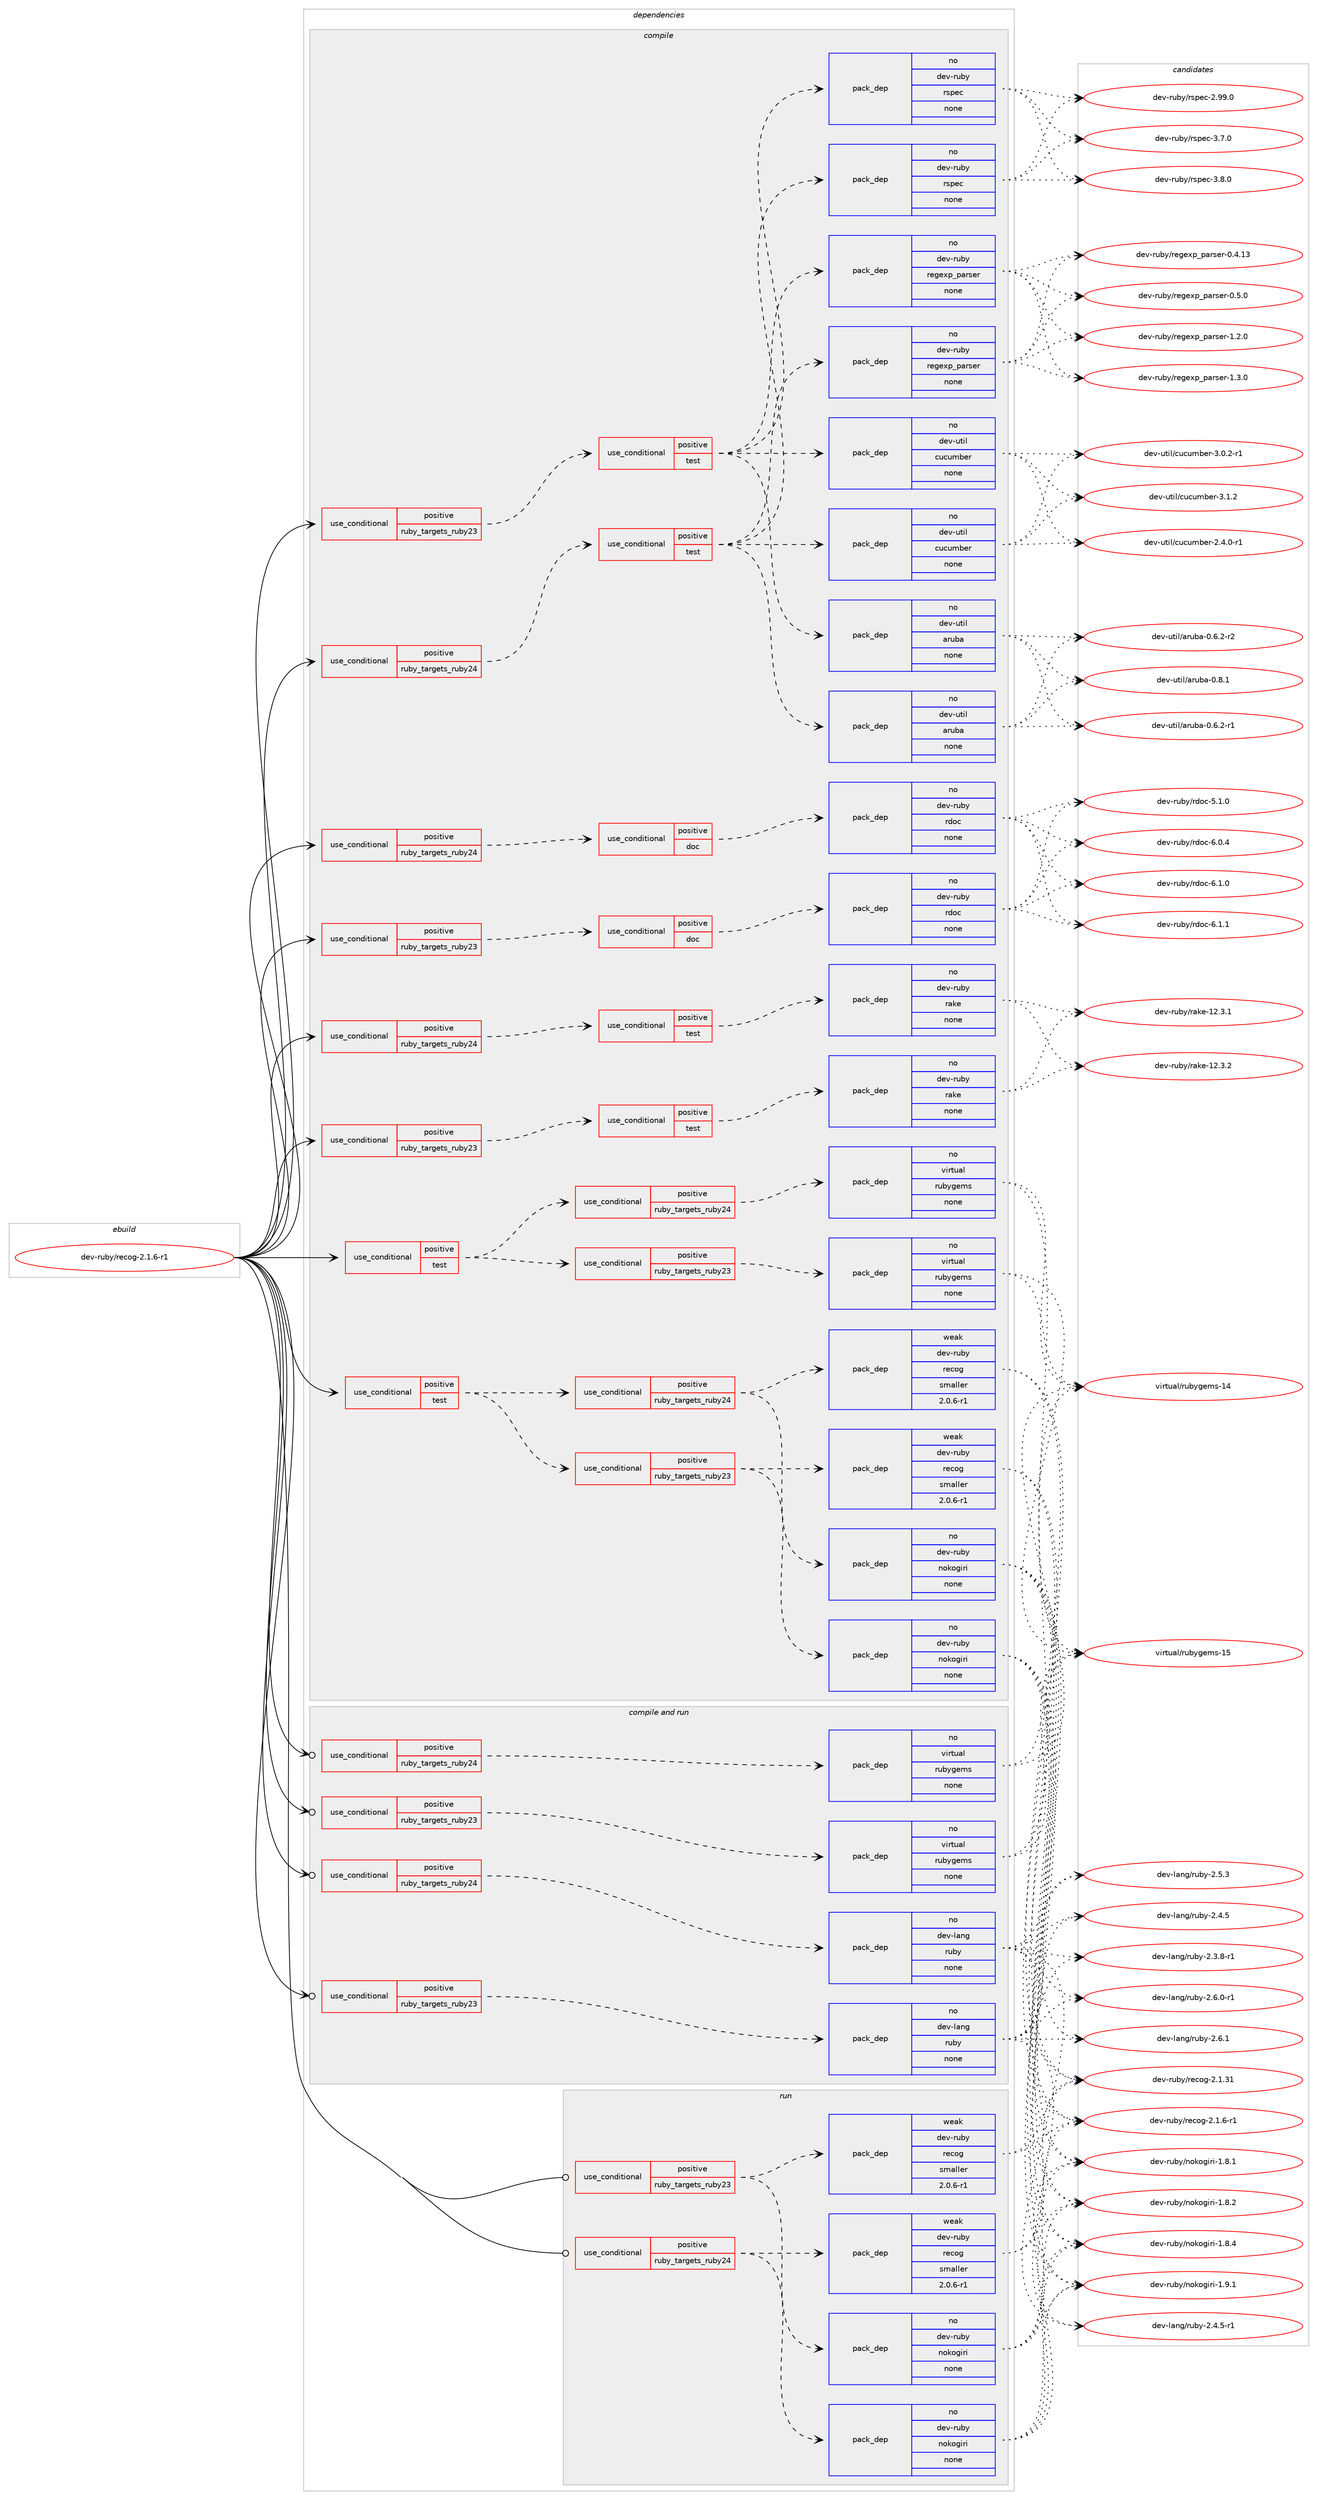 digraph prolog {

# *************
# Graph options
# *************

newrank=true;
concentrate=true;
compound=true;
graph [rankdir=LR,fontname=Helvetica,fontsize=10,ranksep=1.5];#, ranksep=2.5, nodesep=0.2];
edge  [arrowhead=vee];
node  [fontname=Helvetica,fontsize=10];

# **********
# The ebuild
# **********

subgraph cluster_leftcol {
color=gray;
rank=same;
label=<<i>ebuild</i>>;
id [label="dev-ruby/recog-2.1.6-r1", color=red, width=4, href="../dev-ruby/recog-2.1.6-r1.svg"];
}

# ****************
# The dependencies
# ****************

subgraph cluster_midcol {
color=gray;
label=<<i>dependencies</i>>;
subgraph cluster_compile {
fillcolor="#eeeeee";
style=filled;
label=<<i>compile</i>>;
subgraph cond412279 {
dependency1517162 [label=<<TABLE BORDER="0" CELLBORDER="1" CELLSPACING="0" CELLPADDING="4"><TR><TD ROWSPAN="3" CELLPADDING="10">use_conditional</TD></TR><TR><TD>positive</TD></TR><TR><TD>ruby_targets_ruby23</TD></TR></TABLE>>, shape=none, color=red];
subgraph cond412280 {
dependency1517163 [label=<<TABLE BORDER="0" CELLBORDER="1" CELLSPACING="0" CELLPADDING="4"><TR><TD ROWSPAN="3" CELLPADDING="10">use_conditional</TD></TR><TR><TD>positive</TD></TR><TR><TD>doc</TD></TR></TABLE>>, shape=none, color=red];
subgraph pack1081377 {
dependency1517164 [label=<<TABLE BORDER="0" CELLBORDER="1" CELLSPACING="0" CELLPADDING="4" WIDTH="220"><TR><TD ROWSPAN="6" CELLPADDING="30">pack_dep</TD></TR><TR><TD WIDTH="110">no</TD></TR><TR><TD>dev-ruby</TD></TR><TR><TD>rdoc</TD></TR><TR><TD>none</TD></TR><TR><TD></TD></TR></TABLE>>, shape=none, color=blue];
}
dependency1517163:e -> dependency1517164:w [weight=20,style="dashed",arrowhead="vee"];
}
dependency1517162:e -> dependency1517163:w [weight=20,style="dashed",arrowhead="vee"];
}
id:e -> dependency1517162:w [weight=20,style="solid",arrowhead="vee"];
subgraph cond412281 {
dependency1517165 [label=<<TABLE BORDER="0" CELLBORDER="1" CELLSPACING="0" CELLPADDING="4"><TR><TD ROWSPAN="3" CELLPADDING="10">use_conditional</TD></TR><TR><TD>positive</TD></TR><TR><TD>ruby_targets_ruby23</TD></TR></TABLE>>, shape=none, color=red];
subgraph cond412282 {
dependency1517166 [label=<<TABLE BORDER="0" CELLBORDER="1" CELLSPACING="0" CELLPADDING="4"><TR><TD ROWSPAN="3" CELLPADDING="10">use_conditional</TD></TR><TR><TD>positive</TD></TR><TR><TD>test</TD></TR></TABLE>>, shape=none, color=red];
subgraph pack1081378 {
dependency1517167 [label=<<TABLE BORDER="0" CELLBORDER="1" CELLSPACING="0" CELLPADDING="4" WIDTH="220"><TR><TD ROWSPAN="6" CELLPADDING="30">pack_dep</TD></TR><TR><TD WIDTH="110">no</TD></TR><TR><TD>dev-ruby</TD></TR><TR><TD>rake</TD></TR><TR><TD>none</TD></TR><TR><TD></TD></TR></TABLE>>, shape=none, color=blue];
}
dependency1517166:e -> dependency1517167:w [weight=20,style="dashed",arrowhead="vee"];
}
dependency1517165:e -> dependency1517166:w [weight=20,style="dashed",arrowhead="vee"];
}
id:e -> dependency1517165:w [weight=20,style="solid",arrowhead="vee"];
subgraph cond412283 {
dependency1517168 [label=<<TABLE BORDER="0" CELLBORDER="1" CELLSPACING="0" CELLPADDING="4"><TR><TD ROWSPAN="3" CELLPADDING="10">use_conditional</TD></TR><TR><TD>positive</TD></TR><TR><TD>ruby_targets_ruby23</TD></TR></TABLE>>, shape=none, color=red];
subgraph cond412284 {
dependency1517169 [label=<<TABLE BORDER="0" CELLBORDER="1" CELLSPACING="0" CELLPADDING="4"><TR><TD ROWSPAN="3" CELLPADDING="10">use_conditional</TD></TR><TR><TD>positive</TD></TR><TR><TD>test</TD></TR></TABLE>>, shape=none, color=red];
subgraph pack1081379 {
dependency1517170 [label=<<TABLE BORDER="0" CELLBORDER="1" CELLSPACING="0" CELLPADDING="4" WIDTH="220"><TR><TD ROWSPAN="6" CELLPADDING="30">pack_dep</TD></TR><TR><TD WIDTH="110">no</TD></TR><TR><TD>dev-ruby</TD></TR><TR><TD>regexp_parser</TD></TR><TR><TD>none</TD></TR><TR><TD></TD></TR></TABLE>>, shape=none, color=blue];
}
dependency1517169:e -> dependency1517170:w [weight=20,style="dashed",arrowhead="vee"];
subgraph pack1081380 {
dependency1517171 [label=<<TABLE BORDER="0" CELLBORDER="1" CELLSPACING="0" CELLPADDING="4" WIDTH="220"><TR><TD ROWSPAN="6" CELLPADDING="30">pack_dep</TD></TR><TR><TD WIDTH="110">no</TD></TR><TR><TD>dev-ruby</TD></TR><TR><TD>rspec</TD></TR><TR><TD>none</TD></TR><TR><TD></TD></TR></TABLE>>, shape=none, color=blue];
}
dependency1517169:e -> dependency1517171:w [weight=20,style="dashed",arrowhead="vee"];
subgraph pack1081381 {
dependency1517172 [label=<<TABLE BORDER="0" CELLBORDER="1" CELLSPACING="0" CELLPADDING="4" WIDTH="220"><TR><TD ROWSPAN="6" CELLPADDING="30">pack_dep</TD></TR><TR><TD WIDTH="110">no</TD></TR><TR><TD>dev-util</TD></TR><TR><TD>aruba</TD></TR><TR><TD>none</TD></TR><TR><TD></TD></TR></TABLE>>, shape=none, color=blue];
}
dependency1517169:e -> dependency1517172:w [weight=20,style="dashed",arrowhead="vee"];
subgraph pack1081382 {
dependency1517173 [label=<<TABLE BORDER="0" CELLBORDER="1" CELLSPACING="0" CELLPADDING="4" WIDTH="220"><TR><TD ROWSPAN="6" CELLPADDING="30">pack_dep</TD></TR><TR><TD WIDTH="110">no</TD></TR><TR><TD>dev-util</TD></TR><TR><TD>cucumber</TD></TR><TR><TD>none</TD></TR><TR><TD></TD></TR></TABLE>>, shape=none, color=blue];
}
dependency1517169:e -> dependency1517173:w [weight=20,style="dashed",arrowhead="vee"];
}
dependency1517168:e -> dependency1517169:w [weight=20,style="dashed",arrowhead="vee"];
}
id:e -> dependency1517168:w [weight=20,style="solid",arrowhead="vee"];
subgraph cond412285 {
dependency1517174 [label=<<TABLE BORDER="0" CELLBORDER="1" CELLSPACING="0" CELLPADDING="4"><TR><TD ROWSPAN="3" CELLPADDING="10">use_conditional</TD></TR><TR><TD>positive</TD></TR><TR><TD>ruby_targets_ruby24</TD></TR></TABLE>>, shape=none, color=red];
subgraph cond412286 {
dependency1517175 [label=<<TABLE BORDER="0" CELLBORDER="1" CELLSPACING="0" CELLPADDING="4"><TR><TD ROWSPAN="3" CELLPADDING="10">use_conditional</TD></TR><TR><TD>positive</TD></TR><TR><TD>doc</TD></TR></TABLE>>, shape=none, color=red];
subgraph pack1081383 {
dependency1517176 [label=<<TABLE BORDER="0" CELLBORDER="1" CELLSPACING="0" CELLPADDING="4" WIDTH="220"><TR><TD ROWSPAN="6" CELLPADDING="30">pack_dep</TD></TR><TR><TD WIDTH="110">no</TD></TR><TR><TD>dev-ruby</TD></TR><TR><TD>rdoc</TD></TR><TR><TD>none</TD></TR><TR><TD></TD></TR></TABLE>>, shape=none, color=blue];
}
dependency1517175:e -> dependency1517176:w [weight=20,style="dashed",arrowhead="vee"];
}
dependency1517174:e -> dependency1517175:w [weight=20,style="dashed",arrowhead="vee"];
}
id:e -> dependency1517174:w [weight=20,style="solid",arrowhead="vee"];
subgraph cond412287 {
dependency1517177 [label=<<TABLE BORDER="0" CELLBORDER="1" CELLSPACING="0" CELLPADDING="4"><TR><TD ROWSPAN="3" CELLPADDING="10">use_conditional</TD></TR><TR><TD>positive</TD></TR><TR><TD>ruby_targets_ruby24</TD></TR></TABLE>>, shape=none, color=red];
subgraph cond412288 {
dependency1517178 [label=<<TABLE BORDER="0" CELLBORDER="1" CELLSPACING="0" CELLPADDING="4"><TR><TD ROWSPAN="3" CELLPADDING="10">use_conditional</TD></TR><TR><TD>positive</TD></TR><TR><TD>test</TD></TR></TABLE>>, shape=none, color=red];
subgraph pack1081384 {
dependency1517179 [label=<<TABLE BORDER="0" CELLBORDER="1" CELLSPACING="0" CELLPADDING="4" WIDTH="220"><TR><TD ROWSPAN="6" CELLPADDING="30">pack_dep</TD></TR><TR><TD WIDTH="110">no</TD></TR><TR><TD>dev-ruby</TD></TR><TR><TD>rake</TD></TR><TR><TD>none</TD></TR><TR><TD></TD></TR></TABLE>>, shape=none, color=blue];
}
dependency1517178:e -> dependency1517179:w [weight=20,style="dashed",arrowhead="vee"];
}
dependency1517177:e -> dependency1517178:w [weight=20,style="dashed",arrowhead="vee"];
}
id:e -> dependency1517177:w [weight=20,style="solid",arrowhead="vee"];
subgraph cond412289 {
dependency1517180 [label=<<TABLE BORDER="0" CELLBORDER="1" CELLSPACING="0" CELLPADDING="4"><TR><TD ROWSPAN="3" CELLPADDING="10">use_conditional</TD></TR><TR><TD>positive</TD></TR><TR><TD>ruby_targets_ruby24</TD></TR></TABLE>>, shape=none, color=red];
subgraph cond412290 {
dependency1517181 [label=<<TABLE BORDER="0" CELLBORDER="1" CELLSPACING="0" CELLPADDING="4"><TR><TD ROWSPAN="3" CELLPADDING="10">use_conditional</TD></TR><TR><TD>positive</TD></TR><TR><TD>test</TD></TR></TABLE>>, shape=none, color=red];
subgraph pack1081385 {
dependency1517182 [label=<<TABLE BORDER="0" CELLBORDER="1" CELLSPACING="0" CELLPADDING="4" WIDTH="220"><TR><TD ROWSPAN="6" CELLPADDING="30">pack_dep</TD></TR><TR><TD WIDTH="110">no</TD></TR><TR><TD>dev-ruby</TD></TR><TR><TD>regexp_parser</TD></TR><TR><TD>none</TD></TR><TR><TD></TD></TR></TABLE>>, shape=none, color=blue];
}
dependency1517181:e -> dependency1517182:w [weight=20,style="dashed",arrowhead="vee"];
subgraph pack1081386 {
dependency1517183 [label=<<TABLE BORDER="0" CELLBORDER="1" CELLSPACING="0" CELLPADDING="4" WIDTH="220"><TR><TD ROWSPAN="6" CELLPADDING="30">pack_dep</TD></TR><TR><TD WIDTH="110">no</TD></TR><TR><TD>dev-ruby</TD></TR><TR><TD>rspec</TD></TR><TR><TD>none</TD></TR><TR><TD></TD></TR></TABLE>>, shape=none, color=blue];
}
dependency1517181:e -> dependency1517183:w [weight=20,style="dashed",arrowhead="vee"];
subgraph pack1081387 {
dependency1517184 [label=<<TABLE BORDER="0" CELLBORDER="1" CELLSPACING="0" CELLPADDING="4" WIDTH="220"><TR><TD ROWSPAN="6" CELLPADDING="30">pack_dep</TD></TR><TR><TD WIDTH="110">no</TD></TR><TR><TD>dev-util</TD></TR><TR><TD>aruba</TD></TR><TR><TD>none</TD></TR><TR><TD></TD></TR></TABLE>>, shape=none, color=blue];
}
dependency1517181:e -> dependency1517184:w [weight=20,style="dashed",arrowhead="vee"];
subgraph pack1081388 {
dependency1517185 [label=<<TABLE BORDER="0" CELLBORDER="1" CELLSPACING="0" CELLPADDING="4" WIDTH="220"><TR><TD ROWSPAN="6" CELLPADDING="30">pack_dep</TD></TR><TR><TD WIDTH="110">no</TD></TR><TR><TD>dev-util</TD></TR><TR><TD>cucumber</TD></TR><TR><TD>none</TD></TR><TR><TD></TD></TR></TABLE>>, shape=none, color=blue];
}
dependency1517181:e -> dependency1517185:w [weight=20,style="dashed",arrowhead="vee"];
}
dependency1517180:e -> dependency1517181:w [weight=20,style="dashed",arrowhead="vee"];
}
id:e -> dependency1517180:w [weight=20,style="solid",arrowhead="vee"];
subgraph cond412291 {
dependency1517186 [label=<<TABLE BORDER="0" CELLBORDER="1" CELLSPACING="0" CELLPADDING="4"><TR><TD ROWSPAN="3" CELLPADDING="10">use_conditional</TD></TR><TR><TD>positive</TD></TR><TR><TD>test</TD></TR></TABLE>>, shape=none, color=red];
subgraph cond412292 {
dependency1517187 [label=<<TABLE BORDER="0" CELLBORDER="1" CELLSPACING="0" CELLPADDING="4"><TR><TD ROWSPAN="3" CELLPADDING="10">use_conditional</TD></TR><TR><TD>positive</TD></TR><TR><TD>ruby_targets_ruby23</TD></TR></TABLE>>, shape=none, color=red];
subgraph pack1081389 {
dependency1517188 [label=<<TABLE BORDER="0" CELLBORDER="1" CELLSPACING="0" CELLPADDING="4" WIDTH="220"><TR><TD ROWSPAN="6" CELLPADDING="30">pack_dep</TD></TR><TR><TD WIDTH="110">no</TD></TR><TR><TD>dev-ruby</TD></TR><TR><TD>nokogiri</TD></TR><TR><TD>none</TD></TR><TR><TD></TD></TR></TABLE>>, shape=none, color=blue];
}
dependency1517187:e -> dependency1517188:w [weight=20,style="dashed",arrowhead="vee"];
subgraph pack1081390 {
dependency1517189 [label=<<TABLE BORDER="0" CELLBORDER="1" CELLSPACING="0" CELLPADDING="4" WIDTH="220"><TR><TD ROWSPAN="6" CELLPADDING="30">pack_dep</TD></TR><TR><TD WIDTH="110">weak</TD></TR><TR><TD>dev-ruby</TD></TR><TR><TD>recog</TD></TR><TR><TD>smaller</TD></TR><TR><TD>2.0.6-r1</TD></TR></TABLE>>, shape=none, color=blue];
}
dependency1517187:e -> dependency1517189:w [weight=20,style="dashed",arrowhead="vee"];
}
dependency1517186:e -> dependency1517187:w [weight=20,style="dashed",arrowhead="vee"];
subgraph cond412293 {
dependency1517190 [label=<<TABLE BORDER="0" CELLBORDER="1" CELLSPACING="0" CELLPADDING="4"><TR><TD ROWSPAN="3" CELLPADDING="10">use_conditional</TD></TR><TR><TD>positive</TD></TR><TR><TD>ruby_targets_ruby24</TD></TR></TABLE>>, shape=none, color=red];
subgraph pack1081391 {
dependency1517191 [label=<<TABLE BORDER="0" CELLBORDER="1" CELLSPACING="0" CELLPADDING="4" WIDTH="220"><TR><TD ROWSPAN="6" CELLPADDING="30">pack_dep</TD></TR><TR><TD WIDTH="110">no</TD></TR><TR><TD>dev-ruby</TD></TR><TR><TD>nokogiri</TD></TR><TR><TD>none</TD></TR><TR><TD></TD></TR></TABLE>>, shape=none, color=blue];
}
dependency1517190:e -> dependency1517191:w [weight=20,style="dashed",arrowhead="vee"];
subgraph pack1081392 {
dependency1517192 [label=<<TABLE BORDER="0" CELLBORDER="1" CELLSPACING="0" CELLPADDING="4" WIDTH="220"><TR><TD ROWSPAN="6" CELLPADDING="30">pack_dep</TD></TR><TR><TD WIDTH="110">weak</TD></TR><TR><TD>dev-ruby</TD></TR><TR><TD>recog</TD></TR><TR><TD>smaller</TD></TR><TR><TD>2.0.6-r1</TD></TR></TABLE>>, shape=none, color=blue];
}
dependency1517190:e -> dependency1517192:w [weight=20,style="dashed",arrowhead="vee"];
}
dependency1517186:e -> dependency1517190:w [weight=20,style="dashed",arrowhead="vee"];
}
id:e -> dependency1517186:w [weight=20,style="solid",arrowhead="vee"];
subgraph cond412294 {
dependency1517193 [label=<<TABLE BORDER="0" CELLBORDER="1" CELLSPACING="0" CELLPADDING="4"><TR><TD ROWSPAN="3" CELLPADDING="10">use_conditional</TD></TR><TR><TD>positive</TD></TR><TR><TD>test</TD></TR></TABLE>>, shape=none, color=red];
subgraph cond412295 {
dependency1517194 [label=<<TABLE BORDER="0" CELLBORDER="1" CELLSPACING="0" CELLPADDING="4"><TR><TD ROWSPAN="3" CELLPADDING="10">use_conditional</TD></TR><TR><TD>positive</TD></TR><TR><TD>ruby_targets_ruby23</TD></TR></TABLE>>, shape=none, color=red];
subgraph pack1081393 {
dependency1517195 [label=<<TABLE BORDER="0" CELLBORDER="1" CELLSPACING="0" CELLPADDING="4" WIDTH="220"><TR><TD ROWSPAN="6" CELLPADDING="30">pack_dep</TD></TR><TR><TD WIDTH="110">no</TD></TR><TR><TD>virtual</TD></TR><TR><TD>rubygems</TD></TR><TR><TD>none</TD></TR><TR><TD></TD></TR></TABLE>>, shape=none, color=blue];
}
dependency1517194:e -> dependency1517195:w [weight=20,style="dashed",arrowhead="vee"];
}
dependency1517193:e -> dependency1517194:w [weight=20,style="dashed",arrowhead="vee"];
subgraph cond412296 {
dependency1517196 [label=<<TABLE BORDER="0" CELLBORDER="1" CELLSPACING="0" CELLPADDING="4"><TR><TD ROWSPAN="3" CELLPADDING="10">use_conditional</TD></TR><TR><TD>positive</TD></TR><TR><TD>ruby_targets_ruby24</TD></TR></TABLE>>, shape=none, color=red];
subgraph pack1081394 {
dependency1517197 [label=<<TABLE BORDER="0" CELLBORDER="1" CELLSPACING="0" CELLPADDING="4" WIDTH="220"><TR><TD ROWSPAN="6" CELLPADDING="30">pack_dep</TD></TR><TR><TD WIDTH="110">no</TD></TR><TR><TD>virtual</TD></TR><TR><TD>rubygems</TD></TR><TR><TD>none</TD></TR><TR><TD></TD></TR></TABLE>>, shape=none, color=blue];
}
dependency1517196:e -> dependency1517197:w [weight=20,style="dashed",arrowhead="vee"];
}
dependency1517193:e -> dependency1517196:w [weight=20,style="dashed",arrowhead="vee"];
}
id:e -> dependency1517193:w [weight=20,style="solid",arrowhead="vee"];
}
subgraph cluster_compileandrun {
fillcolor="#eeeeee";
style=filled;
label=<<i>compile and run</i>>;
subgraph cond412297 {
dependency1517198 [label=<<TABLE BORDER="0" CELLBORDER="1" CELLSPACING="0" CELLPADDING="4"><TR><TD ROWSPAN="3" CELLPADDING="10">use_conditional</TD></TR><TR><TD>positive</TD></TR><TR><TD>ruby_targets_ruby23</TD></TR></TABLE>>, shape=none, color=red];
subgraph pack1081395 {
dependency1517199 [label=<<TABLE BORDER="0" CELLBORDER="1" CELLSPACING="0" CELLPADDING="4" WIDTH="220"><TR><TD ROWSPAN="6" CELLPADDING="30">pack_dep</TD></TR><TR><TD WIDTH="110">no</TD></TR><TR><TD>dev-lang</TD></TR><TR><TD>ruby</TD></TR><TR><TD>none</TD></TR><TR><TD></TD></TR></TABLE>>, shape=none, color=blue];
}
dependency1517198:e -> dependency1517199:w [weight=20,style="dashed",arrowhead="vee"];
}
id:e -> dependency1517198:w [weight=20,style="solid",arrowhead="odotvee"];
subgraph cond412298 {
dependency1517200 [label=<<TABLE BORDER="0" CELLBORDER="1" CELLSPACING="0" CELLPADDING="4"><TR><TD ROWSPAN="3" CELLPADDING="10">use_conditional</TD></TR><TR><TD>positive</TD></TR><TR><TD>ruby_targets_ruby23</TD></TR></TABLE>>, shape=none, color=red];
subgraph pack1081396 {
dependency1517201 [label=<<TABLE BORDER="0" CELLBORDER="1" CELLSPACING="0" CELLPADDING="4" WIDTH="220"><TR><TD ROWSPAN="6" CELLPADDING="30">pack_dep</TD></TR><TR><TD WIDTH="110">no</TD></TR><TR><TD>virtual</TD></TR><TR><TD>rubygems</TD></TR><TR><TD>none</TD></TR><TR><TD></TD></TR></TABLE>>, shape=none, color=blue];
}
dependency1517200:e -> dependency1517201:w [weight=20,style="dashed",arrowhead="vee"];
}
id:e -> dependency1517200:w [weight=20,style="solid",arrowhead="odotvee"];
subgraph cond412299 {
dependency1517202 [label=<<TABLE BORDER="0" CELLBORDER="1" CELLSPACING="0" CELLPADDING="4"><TR><TD ROWSPAN="3" CELLPADDING="10">use_conditional</TD></TR><TR><TD>positive</TD></TR><TR><TD>ruby_targets_ruby24</TD></TR></TABLE>>, shape=none, color=red];
subgraph pack1081397 {
dependency1517203 [label=<<TABLE BORDER="0" CELLBORDER="1" CELLSPACING="0" CELLPADDING="4" WIDTH="220"><TR><TD ROWSPAN="6" CELLPADDING="30">pack_dep</TD></TR><TR><TD WIDTH="110">no</TD></TR><TR><TD>dev-lang</TD></TR><TR><TD>ruby</TD></TR><TR><TD>none</TD></TR><TR><TD></TD></TR></TABLE>>, shape=none, color=blue];
}
dependency1517202:e -> dependency1517203:w [weight=20,style="dashed",arrowhead="vee"];
}
id:e -> dependency1517202:w [weight=20,style="solid",arrowhead="odotvee"];
subgraph cond412300 {
dependency1517204 [label=<<TABLE BORDER="0" CELLBORDER="1" CELLSPACING="0" CELLPADDING="4"><TR><TD ROWSPAN="3" CELLPADDING="10">use_conditional</TD></TR><TR><TD>positive</TD></TR><TR><TD>ruby_targets_ruby24</TD></TR></TABLE>>, shape=none, color=red];
subgraph pack1081398 {
dependency1517205 [label=<<TABLE BORDER="0" CELLBORDER="1" CELLSPACING="0" CELLPADDING="4" WIDTH="220"><TR><TD ROWSPAN="6" CELLPADDING="30">pack_dep</TD></TR><TR><TD WIDTH="110">no</TD></TR><TR><TD>virtual</TD></TR><TR><TD>rubygems</TD></TR><TR><TD>none</TD></TR><TR><TD></TD></TR></TABLE>>, shape=none, color=blue];
}
dependency1517204:e -> dependency1517205:w [weight=20,style="dashed",arrowhead="vee"];
}
id:e -> dependency1517204:w [weight=20,style="solid",arrowhead="odotvee"];
}
subgraph cluster_run {
fillcolor="#eeeeee";
style=filled;
label=<<i>run</i>>;
subgraph cond412301 {
dependency1517206 [label=<<TABLE BORDER="0" CELLBORDER="1" CELLSPACING="0" CELLPADDING="4"><TR><TD ROWSPAN="3" CELLPADDING="10">use_conditional</TD></TR><TR><TD>positive</TD></TR><TR><TD>ruby_targets_ruby23</TD></TR></TABLE>>, shape=none, color=red];
subgraph pack1081399 {
dependency1517207 [label=<<TABLE BORDER="0" CELLBORDER="1" CELLSPACING="0" CELLPADDING="4" WIDTH="220"><TR><TD ROWSPAN="6" CELLPADDING="30">pack_dep</TD></TR><TR><TD WIDTH="110">no</TD></TR><TR><TD>dev-ruby</TD></TR><TR><TD>nokogiri</TD></TR><TR><TD>none</TD></TR><TR><TD></TD></TR></TABLE>>, shape=none, color=blue];
}
dependency1517206:e -> dependency1517207:w [weight=20,style="dashed",arrowhead="vee"];
subgraph pack1081400 {
dependency1517208 [label=<<TABLE BORDER="0" CELLBORDER="1" CELLSPACING="0" CELLPADDING="4" WIDTH="220"><TR><TD ROWSPAN="6" CELLPADDING="30">pack_dep</TD></TR><TR><TD WIDTH="110">weak</TD></TR><TR><TD>dev-ruby</TD></TR><TR><TD>recog</TD></TR><TR><TD>smaller</TD></TR><TR><TD>2.0.6-r1</TD></TR></TABLE>>, shape=none, color=blue];
}
dependency1517206:e -> dependency1517208:w [weight=20,style="dashed",arrowhead="vee"];
}
id:e -> dependency1517206:w [weight=20,style="solid",arrowhead="odot"];
subgraph cond412302 {
dependency1517209 [label=<<TABLE BORDER="0" CELLBORDER="1" CELLSPACING="0" CELLPADDING="4"><TR><TD ROWSPAN="3" CELLPADDING="10">use_conditional</TD></TR><TR><TD>positive</TD></TR><TR><TD>ruby_targets_ruby24</TD></TR></TABLE>>, shape=none, color=red];
subgraph pack1081401 {
dependency1517210 [label=<<TABLE BORDER="0" CELLBORDER="1" CELLSPACING="0" CELLPADDING="4" WIDTH="220"><TR><TD ROWSPAN="6" CELLPADDING="30">pack_dep</TD></TR><TR><TD WIDTH="110">no</TD></TR><TR><TD>dev-ruby</TD></TR><TR><TD>nokogiri</TD></TR><TR><TD>none</TD></TR><TR><TD></TD></TR></TABLE>>, shape=none, color=blue];
}
dependency1517209:e -> dependency1517210:w [weight=20,style="dashed",arrowhead="vee"];
subgraph pack1081402 {
dependency1517211 [label=<<TABLE BORDER="0" CELLBORDER="1" CELLSPACING="0" CELLPADDING="4" WIDTH="220"><TR><TD ROWSPAN="6" CELLPADDING="30">pack_dep</TD></TR><TR><TD WIDTH="110">weak</TD></TR><TR><TD>dev-ruby</TD></TR><TR><TD>recog</TD></TR><TR><TD>smaller</TD></TR><TR><TD>2.0.6-r1</TD></TR></TABLE>>, shape=none, color=blue];
}
dependency1517209:e -> dependency1517211:w [weight=20,style="dashed",arrowhead="vee"];
}
id:e -> dependency1517209:w [weight=20,style="solid",arrowhead="odot"];
}
}

# **************
# The candidates
# **************

subgraph cluster_choices {
rank=same;
color=gray;
label=<<i>candidates</i>>;

subgraph choice1081377 {
color=black;
nodesep=1;
choice10010111845114117981214711410011199455346494648 [label="dev-ruby/rdoc-5.1.0", color=red, width=4,href="../dev-ruby/rdoc-5.1.0.svg"];
choice10010111845114117981214711410011199455446484652 [label="dev-ruby/rdoc-6.0.4", color=red, width=4,href="../dev-ruby/rdoc-6.0.4.svg"];
choice10010111845114117981214711410011199455446494648 [label="dev-ruby/rdoc-6.1.0", color=red, width=4,href="../dev-ruby/rdoc-6.1.0.svg"];
choice10010111845114117981214711410011199455446494649 [label="dev-ruby/rdoc-6.1.1", color=red, width=4,href="../dev-ruby/rdoc-6.1.1.svg"];
dependency1517164:e -> choice10010111845114117981214711410011199455346494648:w [style=dotted,weight="100"];
dependency1517164:e -> choice10010111845114117981214711410011199455446484652:w [style=dotted,weight="100"];
dependency1517164:e -> choice10010111845114117981214711410011199455446494648:w [style=dotted,weight="100"];
dependency1517164:e -> choice10010111845114117981214711410011199455446494649:w [style=dotted,weight="100"];
}
subgraph choice1081378 {
color=black;
nodesep=1;
choice1001011184511411798121471149710710145495046514649 [label="dev-ruby/rake-12.3.1", color=red, width=4,href="../dev-ruby/rake-12.3.1.svg"];
choice1001011184511411798121471149710710145495046514650 [label="dev-ruby/rake-12.3.2", color=red, width=4,href="../dev-ruby/rake-12.3.2.svg"];
dependency1517167:e -> choice1001011184511411798121471149710710145495046514649:w [style=dotted,weight="100"];
dependency1517167:e -> choice1001011184511411798121471149710710145495046514650:w [style=dotted,weight="100"];
}
subgraph choice1081379 {
color=black;
nodesep=1;
choice100101118451141179812147114101103101120112951129711411510111445484652464951 [label="dev-ruby/regexp_parser-0.4.13", color=red, width=4,href="../dev-ruby/regexp_parser-0.4.13.svg"];
choice1001011184511411798121471141011031011201129511297114115101114454846534648 [label="dev-ruby/regexp_parser-0.5.0", color=red, width=4,href="../dev-ruby/regexp_parser-0.5.0.svg"];
choice1001011184511411798121471141011031011201129511297114115101114454946504648 [label="dev-ruby/regexp_parser-1.2.0", color=red, width=4,href="../dev-ruby/regexp_parser-1.2.0.svg"];
choice1001011184511411798121471141011031011201129511297114115101114454946514648 [label="dev-ruby/regexp_parser-1.3.0", color=red, width=4,href="../dev-ruby/regexp_parser-1.3.0.svg"];
dependency1517170:e -> choice100101118451141179812147114101103101120112951129711411510111445484652464951:w [style=dotted,weight="100"];
dependency1517170:e -> choice1001011184511411798121471141011031011201129511297114115101114454846534648:w [style=dotted,weight="100"];
dependency1517170:e -> choice1001011184511411798121471141011031011201129511297114115101114454946504648:w [style=dotted,weight="100"];
dependency1517170:e -> choice1001011184511411798121471141011031011201129511297114115101114454946514648:w [style=dotted,weight="100"];
}
subgraph choice1081380 {
color=black;
nodesep=1;
choice1001011184511411798121471141151121019945504657574648 [label="dev-ruby/rspec-2.99.0", color=red, width=4,href="../dev-ruby/rspec-2.99.0.svg"];
choice10010111845114117981214711411511210199455146554648 [label="dev-ruby/rspec-3.7.0", color=red, width=4,href="../dev-ruby/rspec-3.7.0.svg"];
choice10010111845114117981214711411511210199455146564648 [label="dev-ruby/rspec-3.8.0", color=red, width=4,href="../dev-ruby/rspec-3.8.0.svg"];
dependency1517171:e -> choice1001011184511411798121471141151121019945504657574648:w [style=dotted,weight="100"];
dependency1517171:e -> choice10010111845114117981214711411511210199455146554648:w [style=dotted,weight="100"];
dependency1517171:e -> choice10010111845114117981214711411511210199455146564648:w [style=dotted,weight="100"];
}
subgraph choice1081381 {
color=black;
nodesep=1;
choice10010111845117116105108479711411798974548465446504511449 [label="dev-util/aruba-0.6.2-r1", color=red, width=4,href="../dev-util/aruba-0.6.2-r1.svg"];
choice10010111845117116105108479711411798974548465446504511450 [label="dev-util/aruba-0.6.2-r2", color=red, width=4,href="../dev-util/aruba-0.6.2-r2.svg"];
choice1001011184511711610510847971141179897454846564649 [label="dev-util/aruba-0.8.1", color=red, width=4,href="../dev-util/aruba-0.8.1.svg"];
dependency1517172:e -> choice10010111845117116105108479711411798974548465446504511449:w [style=dotted,weight="100"];
dependency1517172:e -> choice10010111845117116105108479711411798974548465446504511450:w [style=dotted,weight="100"];
dependency1517172:e -> choice1001011184511711610510847971141179897454846564649:w [style=dotted,weight="100"];
}
subgraph choice1081382 {
color=black;
nodesep=1;
choice10010111845117116105108479911799117109981011144550465246484511449 [label="dev-util/cucumber-2.4.0-r1", color=red, width=4,href="../dev-util/cucumber-2.4.0-r1.svg"];
choice10010111845117116105108479911799117109981011144551464846504511449 [label="dev-util/cucumber-3.0.2-r1", color=red, width=4,href="../dev-util/cucumber-3.0.2-r1.svg"];
choice1001011184511711610510847991179911710998101114455146494650 [label="dev-util/cucumber-3.1.2", color=red, width=4,href="../dev-util/cucumber-3.1.2.svg"];
dependency1517173:e -> choice10010111845117116105108479911799117109981011144550465246484511449:w [style=dotted,weight="100"];
dependency1517173:e -> choice10010111845117116105108479911799117109981011144551464846504511449:w [style=dotted,weight="100"];
dependency1517173:e -> choice1001011184511711610510847991179911710998101114455146494650:w [style=dotted,weight="100"];
}
subgraph choice1081383 {
color=black;
nodesep=1;
choice10010111845114117981214711410011199455346494648 [label="dev-ruby/rdoc-5.1.0", color=red, width=4,href="../dev-ruby/rdoc-5.1.0.svg"];
choice10010111845114117981214711410011199455446484652 [label="dev-ruby/rdoc-6.0.4", color=red, width=4,href="../dev-ruby/rdoc-6.0.4.svg"];
choice10010111845114117981214711410011199455446494648 [label="dev-ruby/rdoc-6.1.0", color=red, width=4,href="../dev-ruby/rdoc-6.1.0.svg"];
choice10010111845114117981214711410011199455446494649 [label="dev-ruby/rdoc-6.1.1", color=red, width=4,href="../dev-ruby/rdoc-6.1.1.svg"];
dependency1517176:e -> choice10010111845114117981214711410011199455346494648:w [style=dotted,weight="100"];
dependency1517176:e -> choice10010111845114117981214711410011199455446484652:w [style=dotted,weight="100"];
dependency1517176:e -> choice10010111845114117981214711410011199455446494648:w [style=dotted,weight="100"];
dependency1517176:e -> choice10010111845114117981214711410011199455446494649:w [style=dotted,weight="100"];
}
subgraph choice1081384 {
color=black;
nodesep=1;
choice1001011184511411798121471149710710145495046514649 [label="dev-ruby/rake-12.3.1", color=red, width=4,href="../dev-ruby/rake-12.3.1.svg"];
choice1001011184511411798121471149710710145495046514650 [label="dev-ruby/rake-12.3.2", color=red, width=4,href="../dev-ruby/rake-12.3.2.svg"];
dependency1517179:e -> choice1001011184511411798121471149710710145495046514649:w [style=dotted,weight="100"];
dependency1517179:e -> choice1001011184511411798121471149710710145495046514650:w [style=dotted,weight="100"];
}
subgraph choice1081385 {
color=black;
nodesep=1;
choice100101118451141179812147114101103101120112951129711411510111445484652464951 [label="dev-ruby/regexp_parser-0.4.13", color=red, width=4,href="../dev-ruby/regexp_parser-0.4.13.svg"];
choice1001011184511411798121471141011031011201129511297114115101114454846534648 [label="dev-ruby/regexp_parser-0.5.0", color=red, width=4,href="../dev-ruby/regexp_parser-0.5.0.svg"];
choice1001011184511411798121471141011031011201129511297114115101114454946504648 [label="dev-ruby/regexp_parser-1.2.0", color=red, width=4,href="../dev-ruby/regexp_parser-1.2.0.svg"];
choice1001011184511411798121471141011031011201129511297114115101114454946514648 [label="dev-ruby/regexp_parser-1.3.0", color=red, width=4,href="../dev-ruby/regexp_parser-1.3.0.svg"];
dependency1517182:e -> choice100101118451141179812147114101103101120112951129711411510111445484652464951:w [style=dotted,weight="100"];
dependency1517182:e -> choice1001011184511411798121471141011031011201129511297114115101114454846534648:w [style=dotted,weight="100"];
dependency1517182:e -> choice1001011184511411798121471141011031011201129511297114115101114454946504648:w [style=dotted,weight="100"];
dependency1517182:e -> choice1001011184511411798121471141011031011201129511297114115101114454946514648:w [style=dotted,weight="100"];
}
subgraph choice1081386 {
color=black;
nodesep=1;
choice1001011184511411798121471141151121019945504657574648 [label="dev-ruby/rspec-2.99.0", color=red, width=4,href="../dev-ruby/rspec-2.99.0.svg"];
choice10010111845114117981214711411511210199455146554648 [label="dev-ruby/rspec-3.7.0", color=red, width=4,href="../dev-ruby/rspec-3.7.0.svg"];
choice10010111845114117981214711411511210199455146564648 [label="dev-ruby/rspec-3.8.0", color=red, width=4,href="../dev-ruby/rspec-3.8.0.svg"];
dependency1517183:e -> choice1001011184511411798121471141151121019945504657574648:w [style=dotted,weight="100"];
dependency1517183:e -> choice10010111845114117981214711411511210199455146554648:w [style=dotted,weight="100"];
dependency1517183:e -> choice10010111845114117981214711411511210199455146564648:w [style=dotted,weight="100"];
}
subgraph choice1081387 {
color=black;
nodesep=1;
choice10010111845117116105108479711411798974548465446504511449 [label="dev-util/aruba-0.6.2-r1", color=red, width=4,href="../dev-util/aruba-0.6.2-r1.svg"];
choice10010111845117116105108479711411798974548465446504511450 [label="dev-util/aruba-0.6.2-r2", color=red, width=4,href="../dev-util/aruba-0.6.2-r2.svg"];
choice1001011184511711610510847971141179897454846564649 [label="dev-util/aruba-0.8.1", color=red, width=4,href="../dev-util/aruba-0.8.1.svg"];
dependency1517184:e -> choice10010111845117116105108479711411798974548465446504511449:w [style=dotted,weight="100"];
dependency1517184:e -> choice10010111845117116105108479711411798974548465446504511450:w [style=dotted,weight="100"];
dependency1517184:e -> choice1001011184511711610510847971141179897454846564649:w [style=dotted,weight="100"];
}
subgraph choice1081388 {
color=black;
nodesep=1;
choice10010111845117116105108479911799117109981011144550465246484511449 [label="dev-util/cucumber-2.4.0-r1", color=red, width=4,href="../dev-util/cucumber-2.4.0-r1.svg"];
choice10010111845117116105108479911799117109981011144551464846504511449 [label="dev-util/cucumber-3.0.2-r1", color=red, width=4,href="../dev-util/cucumber-3.0.2-r1.svg"];
choice1001011184511711610510847991179911710998101114455146494650 [label="dev-util/cucumber-3.1.2", color=red, width=4,href="../dev-util/cucumber-3.1.2.svg"];
dependency1517185:e -> choice10010111845117116105108479911799117109981011144550465246484511449:w [style=dotted,weight="100"];
dependency1517185:e -> choice10010111845117116105108479911799117109981011144551464846504511449:w [style=dotted,weight="100"];
dependency1517185:e -> choice1001011184511711610510847991179911710998101114455146494650:w [style=dotted,weight="100"];
}
subgraph choice1081389 {
color=black;
nodesep=1;
choice100101118451141179812147110111107111103105114105454946564649 [label="dev-ruby/nokogiri-1.8.1", color=red, width=4,href="../dev-ruby/nokogiri-1.8.1.svg"];
choice100101118451141179812147110111107111103105114105454946564650 [label="dev-ruby/nokogiri-1.8.2", color=red, width=4,href="../dev-ruby/nokogiri-1.8.2.svg"];
choice100101118451141179812147110111107111103105114105454946564652 [label="dev-ruby/nokogiri-1.8.4", color=red, width=4,href="../dev-ruby/nokogiri-1.8.4.svg"];
choice100101118451141179812147110111107111103105114105454946574649 [label="dev-ruby/nokogiri-1.9.1", color=red, width=4,href="../dev-ruby/nokogiri-1.9.1.svg"];
dependency1517188:e -> choice100101118451141179812147110111107111103105114105454946564649:w [style=dotted,weight="100"];
dependency1517188:e -> choice100101118451141179812147110111107111103105114105454946564650:w [style=dotted,weight="100"];
dependency1517188:e -> choice100101118451141179812147110111107111103105114105454946564652:w [style=dotted,weight="100"];
dependency1517188:e -> choice100101118451141179812147110111107111103105114105454946574649:w [style=dotted,weight="100"];
}
subgraph choice1081390 {
color=black;
nodesep=1;
choice1001011184511411798121471141019911110345504649465149 [label="dev-ruby/recog-2.1.31", color=red, width=4,href="../dev-ruby/recog-2.1.31.svg"];
choice100101118451141179812147114101991111034550464946544511449 [label="dev-ruby/recog-2.1.6-r1", color=red, width=4,href="../dev-ruby/recog-2.1.6-r1.svg"];
dependency1517189:e -> choice1001011184511411798121471141019911110345504649465149:w [style=dotted,weight="100"];
dependency1517189:e -> choice100101118451141179812147114101991111034550464946544511449:w [style=dotted,weight="100"];
}
subgraph choice1081391 {
color=black;
nodesep=1;
choice100101118451141179812147110111107111103105114105454946564649 [label="dev-ruby/nokogiri-1.8.1", color=red, width=4,href="../dev-ruby/nokogiri-1.8.1.svg"];
choice100101118451141179812147110111107111103105114105454946564650 [label="dev-ruby/nokogiri-1.8.2", color=red, width=4,href="../dev-ruby/nokogiri-1.8.2.svg"];
choice100101118451141179812147110111107111103105114105454946564652 [label="dev-ruby/nokogiri-1.8.4", color=red, width=4,href="../dev-ruby/nokogiri-1.8.4.svg"];
choice100101118451141179812147110111107111103105114105454946574649 [label="dev-ruby/nokogiri-1.9.1", color=red, width=4,href="../dev-ruby/nokogiri-1.9.1.svg"];
dependency1517191:e -> choice100101118451141179812147110111107111103105114105454946564649:w [style=dotted,weight="100"];
dependency1517191:e -> choice100101118451141179812147110111107111103105114105454946564650:w [style=dotted,weight="100"];
dependency1517191:e -> choice100101118451141179812147110111107111103105114105454946564652:w [style=dotted,weight="100"];
dependency1517191:e -> choice100101118451141179812147110111107111103105114105454946574649:w [style=dotted,weight="100"];
}
subgraph choice1081392 {
color=black;
nodesep=1;
choice1001011184511411798121471141019911110345504649465149 [label="dev-ruby/recog-2.1.31", color=red, width=4,href="../dev-ruby/recog-2.1.31.svg"];
choice100101118451141179812147114101991111034550464946544511449 [label="dev-ruby/recog-2.1.6-r1", color=red, width=4,href="../dev-ruby/recog-2.1.6-r1.svg"];
dependency1517192:e -> choice1001011184511411798121471141019911110345504649465149:w [style=dotted,weight="100"];
dependency1517192:e -> choice100101118451141179812147114101991111034550464946544511449:w [style=dotted,weight="100"];
}
subgraph choice1081393 {
color=black;
nodesep=1;
choice118105114116117971084711411798121103101109115454952 [label="virtual/rubygems-14", color=red, width=4,href="../virtual/rubygems-14.svg"];
choice118105114116117971084711411798121103101109115454953 [label="virtual/rubygems-15", color=red, width=4,href="../virtual/rubygems-15.svg"];
dependency1517195:e -> choice118105114116117971084711411798121103101109115454952:w [style=dotted,weight="100"];
dependency1517195:e -> choice118105114116117971084711411798121103101109115454953:w [style=dotted,weight="100"];
}
subgraph choice1081394 {
color=black;
nodesep=1;
choice118105114116117971084711411798121103101109115454952 [label="virtual/rubygems-14", color=red, width=4,href="../virtual/rubygems-14.svg"];
choice118105114116117971084711411798121103101109115454953 [label="virtual/rubygems-15", color=red, width=4,href="../virtual/rubygems-15.svg"];
dependency1517197:e -> choice118105114116117971084711411798121103101109115454952:w [style=dotted,weight="100"];
dependency1517197:e -> choice118105114116117971084711411798121103101109115454953:w [style=dotted,weight="100"];
}
subgraph choice1081395 {
color=black;
nodesep=1;
choice100101118451089711010347114117981214550465146564511449 [label="dev-lang/ruby-2.3.8-r1", color=red, width=4,href="../dev-lang/ruby-2.3.8-r1.svg"];
choice10010111845108971101034711411798121455046524653 [label="dev-lang/ruby-2.4.5", color=red, width=4,href="../dev-lang/ruby-2.4.5.svg"];
choice100101118451089711010347114117981214550465246534511449 [label="dev-lang/ruby-2.4.5-r1", color=red, width=4,href="../dev-lang/ruby-2.4.5-r1.svg"];
choice10010111845108971101034711411798121455046534651 [label="dev-lang/ruby-2.5.3", color=red, width=4,href="../dev-lang/ruby-2.5.3.svg"];
choice100101118451089711010347114117981214550465446484511449 [label="dev-lang/ruby-2.6.0-r1", color=red, width=4,href="../dev-lang/ruby-2.6.0-r1.svg"];
choice10010111845108971101034711411798121455046544649 [label="dev-lang/ruby-2.6.1", color=red, width=4,href="../dev-lang/ruby-2.6.1.svg"];
dependency1517199:e -> choice100101118451089711010347114117981214550465146564511449:w [style=dotted,weight="100"];
dependency1517199:e -> choice10010111845108971101034711411798121455046524653:w [style=dotted,weight="100"];
dependency1517199:e -> choice100101118451089711010347114117981214550465246534511449:w [style=dotted,weight="100"];
dependency1517199:e -> choice10010111845108971101034711411798121455046534651:w [style=dotted,weight="100"];
dependency1517199:e -> choice100101118451089711010347114117981214550465446484511449:w [style=dotted,weight="100"];
dependency1517199:e -> choice10010111845108971101034711411798121455046544649:w [style=dotted,weight="100"];
}
subgraph choice1081396 {
color=black;
nodesep=1;
choice118105114116117971084711411798121103101109115454952 [label="virtual/rubygems-14", color=red, width=4,href="../virtual/rubygems-14.svg"];
choice118105114116117971084711411798121103101109115454953 [label="virtual/rubygems-15", color=red, width=4,href="../virtual/rubygems-15.svg"];
dependency1517201:e -> choice118105114116117971084711411798121103101109115454952:w [style=dotted,weight="100"];
dependency1517201:e -> choice118105114116117971084711411798121103101109115454953:w [style=dotted,weight="100"];
}
subgraph choice1081397 {
color=black;
nodesep=1;
choice100101118451089711010347114117981214550465146564511449 [label="dev-lang/ruby-2.3.8-r1", color=red, width=4,href="../dev-lang/ruby-2.3.8-r1.svg"];
choice10010111845108971101034711411798121455046524653 [label="dev-lang/ruby-2.4.5", color=red, width=4,href="../dev-lang/ruby-2.4.5.svg"];
choice100101118451089711010347114117981214550465246534511449 [label="dev-lang/ruby-2.4.5-r1", color=red, width=4,href="../dev-lang/ruby-2.4.5-r1.svg"];
choice10010111845108971101034711411798121455046534651 [label="dev-lang/ruby-2.5.3", color=red, width=4,href="../dev-lang/ruby-2.5.3.svg"];
choice100101118451089711010347114117981214550465446484511449 [label="dev-lang/ruby-2.6.0-r1", color=red, width=4,href="../dev-lang/ruby-2.6.0-r1.svg"];
choice10010111845108971101034711411798121455046544649 [label="dev-lang/ruby-2.6.1", color=red, width=4,href="../dev-lang/ruby-2.6.1.svg"];
dependency1517203:e -> choice100101118451089711010347114117981214550465146564511449:w [style=dotted,weight="100"];
dependency1517203:e -> choice10010111845108971101034711411798121455046524653:w [style=dotted,weight="100"];
dependency1517203:e -> choice100101118451089711010347114117981214550465246534511449:w [style=dotted,weight="100"];
dependency1517203:e -> choice10010111845108971101034711411798121455046534651:w [style=dotted,weight="100"];
dependency1517203:e -> choice100101118451089711010347114117981214550465446484511449:w [style=dotted,weight="100"];
dependency1517203:e -> choice10010111845108971101034711411798121455046544649:w [style=dotted,weight="100"];
}
subgraph choice1081398 {
color=black;
nodesep=1;
choice118105114116117971084711411798121103101109115454952 [label="virtual/rubygems-14", color=red, width=4,href="../virtual/rubygems-14.svg"];
choice118105114116117971084711411798121103101109115454953 [label="virtual/rubygems-15", color=red, width=4,href="../virtual/rubygems-15.svg"];
dependency1517205:e -> choice118105114116117971084711411798121103101109115454952:w [style=dotted,weight="100"];
dependency1517205:e -> choice118105114116117971084711411798121103101109115454953:w [style=dotted,weight="100"];
}
subgraph choice1081399 {
color=black;
nodesep=1;
choice100101118451141179812147110111107111103105114105454946564649 [label="dev-ruby/nokogiri-1.8.1", color=red, width=4,href="../dev-ruby/nokogiri-1.8.1.svg"];
choice100101118451141179812147110111107111103105114105454946564650 [label="dev-ruby/nokogiri-1.8.2", color=red, width=4,href="../dev-ruby/nokogiri-1.8.2.svg"];
choice100101118451141179812147110111107111103105114105454946564652 [label="dev-ruby/nokogiri-1.8.4", color=red, width=4,href="../dev-ruby/nokogiri-1.8.4.svg"];
choice100101118451141179812147110111107111103105114105454946574649 [label="dev-ruby/nokogiri-1.9.1", color=red, width=4,href="../dev-ruby/nokogiri-1.9.1.svg"];
dependency1517207:e -> choice100101118451141179812147110111107111103105114105454946564649:w [style=dotted,weight="100"];
dependency1517207:e -> choice100101118451141179812147110111107111103105114105454946564650:w [style=dotted,weight="100"];
dependency1517207:e -> choice100101118451141179812147110111107111103105114105454946564652:w [style=dotted,weight="100"];
dependency1517207:e -> choice100101118451141179812147110111107111103105114105454946574649:w [style=dotted,weight="100"];
}
subgraph choice1081400 {
color=black;
nodesep=1;
choice1001011184511411798121471141019911110345504649465149 [label="dev-ruby/recog-2.1.31", color=red, width=4,href="../dev-ruby/recog-2.1.31.svg"];
choice100101118451141179812147114101991111034550464946544511449 [label="dev-ruby/recog-2.1.6-r1", color=red, width=4,href="../dev-ruby/recog-2.1.6-r1.svg"];
dependency1517208:e -> choice1001011184511411798121471141019911110345504649465149:w [style=dotted,weight="100"];
dependency1517208:e -> choice100101118451141179812147114101991111034550464946544511449:w [style=dotted,weight="100"];
}
subgraph choice1081401 {
color=black;
nodesep=1;
choice100101118451141179812147110111107111103105114105454946564649 [label="dev-ruby/nokogiri-1.8.1", color=red, width=4,href="../dev-ruby/nokogiri-1.8.1.svg"];
choice100101118451141179812147110111107111103105114105454946564650 [label="dev-ruby/nokogiri-1.8.2", color=red, width=4,href="../dev-ruby/nokogiri-1.8.2.svg"];
choice100101118451141179812147110111107111103105114105454946564652 [label="dev-ruby/nokogiri-1.8.4", color=red, width=4,href="../dev-ruby/nokogiri-1.8.4.svg"];
choice100101118451141179812147110111107111103105114105454946574649 [label="dev-ruby/nokogiri-1.9.1", color=red, width=4,href="../dev-ruby/nokogiri-1.9.1.svg"];
dependency1517210:e -> choice100101118451141179812147110111107111103105114105454946564649:w [style=dotted,weight="100"];
dependency1517210:e -> choice100101118451141179812147110111107111103105114105454946564650:w [style=dotted,weight="100"];
dependency1517210:e -> choice100101118451141179812147110111107111103105114105454946564652:w [style=dotted,weight="100"];
dependency1517210:e -> choice100101118451141179812147110111107111103105114105454946574649:w [style=dotted,weight="100"];
}
subgraph choice1081402 {
color=black;
nodesep=1;
choice1001011184511411798121471141019911110345504649465149 [label="dev-ruby/recog-2.1.31", color=red, width=4,href="../dev-ruby/recog-2.1.31.svg"];
choice100101118451141179812147114101991111034550464946544511449 [label="dev-ruby/recog-2.1.6-r1", color=red, width=4,href="../dev-ruby/recog-2.1.6-r1.svg"];
dependency1517211:e -> choice1001011184511411798121471141019911110345504649465149:w [style=dotted,weight="100"];
dependency1517211:e -> choice100101118451141179812147114101991111034550464946544511449:w [style=dotted,weight="100"];
}
}

}

